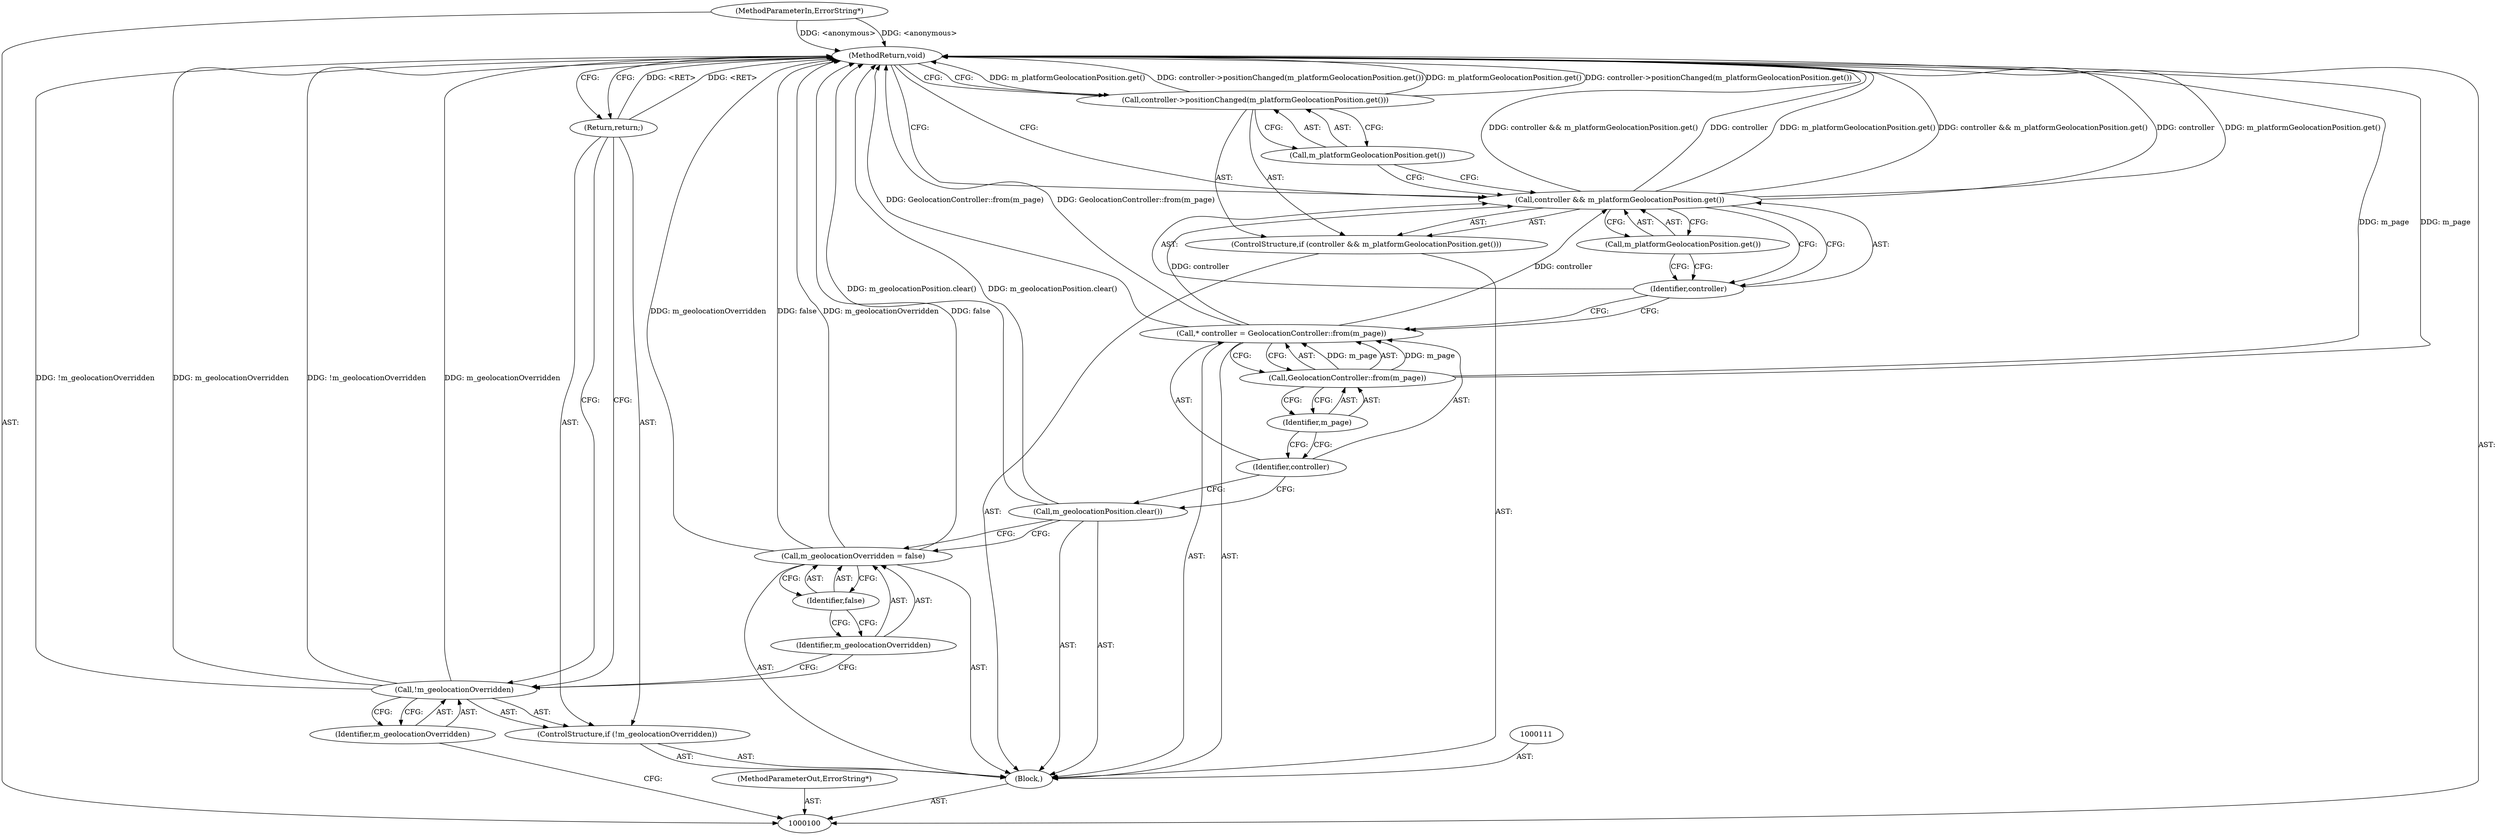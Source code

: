 digraph "0_Chrome_d4cd2b2c0953ad7e9fa988c234eb9361be80fe81_8" {
"1000122" [label="(MethodReturn,void)"];
"1000101" [label="(MethodParameterIn,ErrorString*)"];
"1000156" [label="(MethodParameterOut,ErrorString*)"];
"1000121" [label="(Call,m_platformGeolocationPosition.get())"];
"1000120" [label="(Call,controller->positionChanged(m_platformGeolocationPosition.get()))"];
"1000102" [label="(Block,)"];
"1000103" [label="(ControlStructure,if (!m_geolocationOverridden))"];
"1000104" [label="(Call,!m_geolocationOverridden)"];
"1000105" [label="(Identifier,m_geolocationOverridden)"];
"1000106" [label="(Return,return;)"];
"1000109" [label="(Identifier,false)"];
"1000107" [label="(Call,m_geolocationOverridden = false)"];
"1000108" [label="(Identifier,m_geolocationOverridden)"];
"1000110" [label="(Call,m_geolocationPosition.clear())"];
"1000112" [label="(Call,* controller = GeolocationController::from(m_page))"];
"1000113" [label="(Identifier,controller)"];
"1000114" [label="(Call,GeolocationController::from(m_page))"];
"1000115" [label="(Identifier,m_page)"];
"1000119" [label="(Call,m_platformGeolocationPosition.get())"];
"1000116" [label="(ControlStructure,if (controller && m_platformGeolocationPosition.get()))"];
"1000117" [label="(Call,controller && m_platformGeolocationPosition.get())"];
"1000118" [label="(Identifier,controller)"];
"1000122" -> "1000100"  [label="AST: "];
"1000122" -> "1000106"  [label="CFG: "];
"1000122" -> "1000120"  [label="CFG: "];
"1000122" -> "1000117"  [label="CFG: "];
"1000117" -> "1000122"  [label="DDG: controller && m_platformGeolocationPosition.get()"];
"1000117" -> "1000122"  [label="DDG: controller"];
"1000117" -> "1000122"  [label="DDG: m_platformGeolocationPosition.get()"];
"1000107" -> "1000122"  [label="DDG: m_geolocationOverridden"];
"1000107" -> "1000122"  [label="DDG: false"];
"1000104" -> "1000122"  [label="DDG: !m_geolocationOverridden"];
"1000104" -> "1000122"  [label="DDG: m_geolocationOverridden"];
"1000112" -> "1000122"  [label="DDG: GeolocationController::from(m_page)"];
"1000114" -> "1000122"  [label="DDG: m_page"];
"1000120" -> "1000122"  [label="DDG: m_platformGeolocationPosition.get()"];
"1000120" -> "1000122"  [label="DDG: controller->positionChanged(m_platformGeolocationPosition.get())"];
"1000101" -> "1000122"  [label="DDG: <anonymous>"];
"1000110" -> "1000122"  [label="DDG: m_geolocationPosition.clear()"];
"1000106" -> "1000122"  [label="DDG: <RET>"];
"1000101" -> "1000100"  [label="AST: "];
"1000101" -> "1000122"  [label="DDG: <anonymous>"];
"1000156" -> "1000100"  [label="AST: "];
"1000121" -> "1000120"  [label="AST: "];
"1000121" -> "1000117"  [label="CFG: "];
"1000120" -> "1000121"  [label="CFG: "];
"1000120" -> "1000116"  [label="AST: "];
"1000120" -> "1000121"  [label="CFG: "];
"1000121" -> "1000120"  [label="AST: "];
"1000122" -> "1000120"  [label="CFG: "];
"1000120" -> "1000122"  [label="DDG: m_platformGeolocationPosition.get()"];
"1000120" -> "1000122"  [label="DDG: controller->positionChanged(m_platformGeolocationPosition.get())"];
"1000102" -> "1000100"  [label="AST: "];
"1000103" -> "1000102"  [label="AST: "];
"1000107" -> "1000102"  [label="AST: "];
"1000110" -> "1000102"  [label="AST: "];
"1000111" -> "1000102"  [label="AST: "];
"1000112" -> "1000102"  [label="AST: "];
"1000116" -> "1000102"  [label="AST: "];
"1000103" -> "1000102"  [label="AST: "];
"1000104" -> "1000103"  [label="AST: "];
"1000106" -> "1000103"  [label="AST: "];
"1000104" -> "1000103"  [label="AST: "];
"1000104" -> "1000105"  [label="CFG: "];
"1000105" -> "1000104"  [label="AST: "];
"1000106" -> "1000104"  [label="CFG: "];
"1000108" -> "1000104"  [label="CFG: "];
"1000104" -> "1000122"  [label="DDG: !m_geolocationOverridden"];
"1000104" -> "1000122"  [label="DDG: m_geolocationOverridden"];
"1000105" -> "1000104"  [label="AST: "];
"1000105" -> "1000100"  [label="CFG: "];
"1000104" -> "1000105"  [label="CFG: "];
"1000106" -> "1000103"  [label="AST: "];
"1000106" -> "1000104"  [label="CFG: "];
"1000122" -> "1000106"  [label="CFG: "];
"1000106" -> "1000122"  [label="DDG: <RET>"];
"1000109" -> "1000107"  [label="AST: "];
"1000109" -> "1000108"  [label="CFG: "];
"1000107" -> "1000109"  [label="CFG: "];
"1000107" -> "1000102"  [label="AST: "];
"1000107" -> "1000109"  [label="CFG: "];
"1000108" -> "1000107"  [label="AST: "];
"1000109" -> "1000107"  [label="AST: "];
"1000110" -> "1000107"  [label="CFG: "];
"1000107" -> "1000122"  [label="DDG: m_geolocationOverridden"];
"1000107" -> "1000122"  [label="DDG: false"];
"1000108" -> "1000107"  [label="AST: "];
"1000108" -> "1000104"  [label="CFG: "];
"1000109" -> "1000108"  [label="CFG: "];
"1000110" -> "1000102"  [label="AST: "];
"1000110" -> "1000107"  [label="CFG: "];
"1000113" -> "1000110"  [label="CFG: "];
"1000110" -> "1000122"  [label="DDG: m_geolocationPosition.clear()"];
"1000112" -> "1000102"  [label="AST: "];
"1000112" -> "1000114"  [label="CFG: "];
"1000113" -> "1000112"  [label="AST: "];
"1000114" -> "1000112"  [label="AST: "];
"1000118" -> "1000112"  [label="CFG: "];
"1000112" -> "1000122"  [label="DDG: GeolocationController::from(m_page)"];
"1000114" -> "1000112"  [label="DDG: m_page"];
"1000112" -> "1000117"  [label="DDG: controller"];
"1000113" -> "1000112"  [label="AST: "];
"1000113" -> "1000110"  [label="CFG: "];
"1000115" -> "1000113"  [label="CFG: "];
"1000114" -> "1000112"  [label="AST: "];
"1000114" -> "1000115"  [label="CFG: "];
"1000115" -> "1000114"  [label="AST: "];
"1000112" -> "1000114"  [label="CFG: "];
"1000114" -> "1000122"  [label="DDG: m_page"];
"1000114" -> "1000112"  [label="DDG: m_page"];
"1000115" -> "1000114"  [label="AST: "];
"1000115" -> "1000113"  [label="CFG: "];
"1000114" -> "1000115"  [label="CFG: "];
"1000119" -> "1000117"  [label="AST: "];
"1000119" -> "1000118"  [label="CFG: "];
"1000117" -> "1000119"  [label="CFG: "];
"1000116" -> "1000102"  [label="AST: "];
"1000117" -> "1000116"  [label="AST: "];
"1000120" -> "1000116"  [label="AST: "];
"1000117" -> "1000116"  [label="AST: "];
"1000117" -> "1000118"  [label="CFG: "];
"1000117" -> "1000119"  [label="CFG: "];
"1000118" -> "1000117"  [label="AST: "];
"1000119" -> "1000117"  [label="AST: "];
"1000121" -> "1000117"  [label="CFG: "];
"1000122" -> "1000117"  [label="CFG: "];
"1000117" -> "1000122"  [label="DDG: controller && m_platformGeolocationPosition.get()"];
"1000117" -> "1000122"  [label="DDG: controller"];
"1000117" -> "1000122"  [label="DDG: m_platformGeolocationPosition.get()"];
"1000112" -> "1000117"  [label="DDG: controller"];
"1000118" -> "1000117"  [label="AST: "];
"1000118" -> "1000112"  [label="CFG: "];
"1000119" -> "1000118"  [label="CFG: "];
"1000117" -> "1000118"  [label="CFG: "];
}

